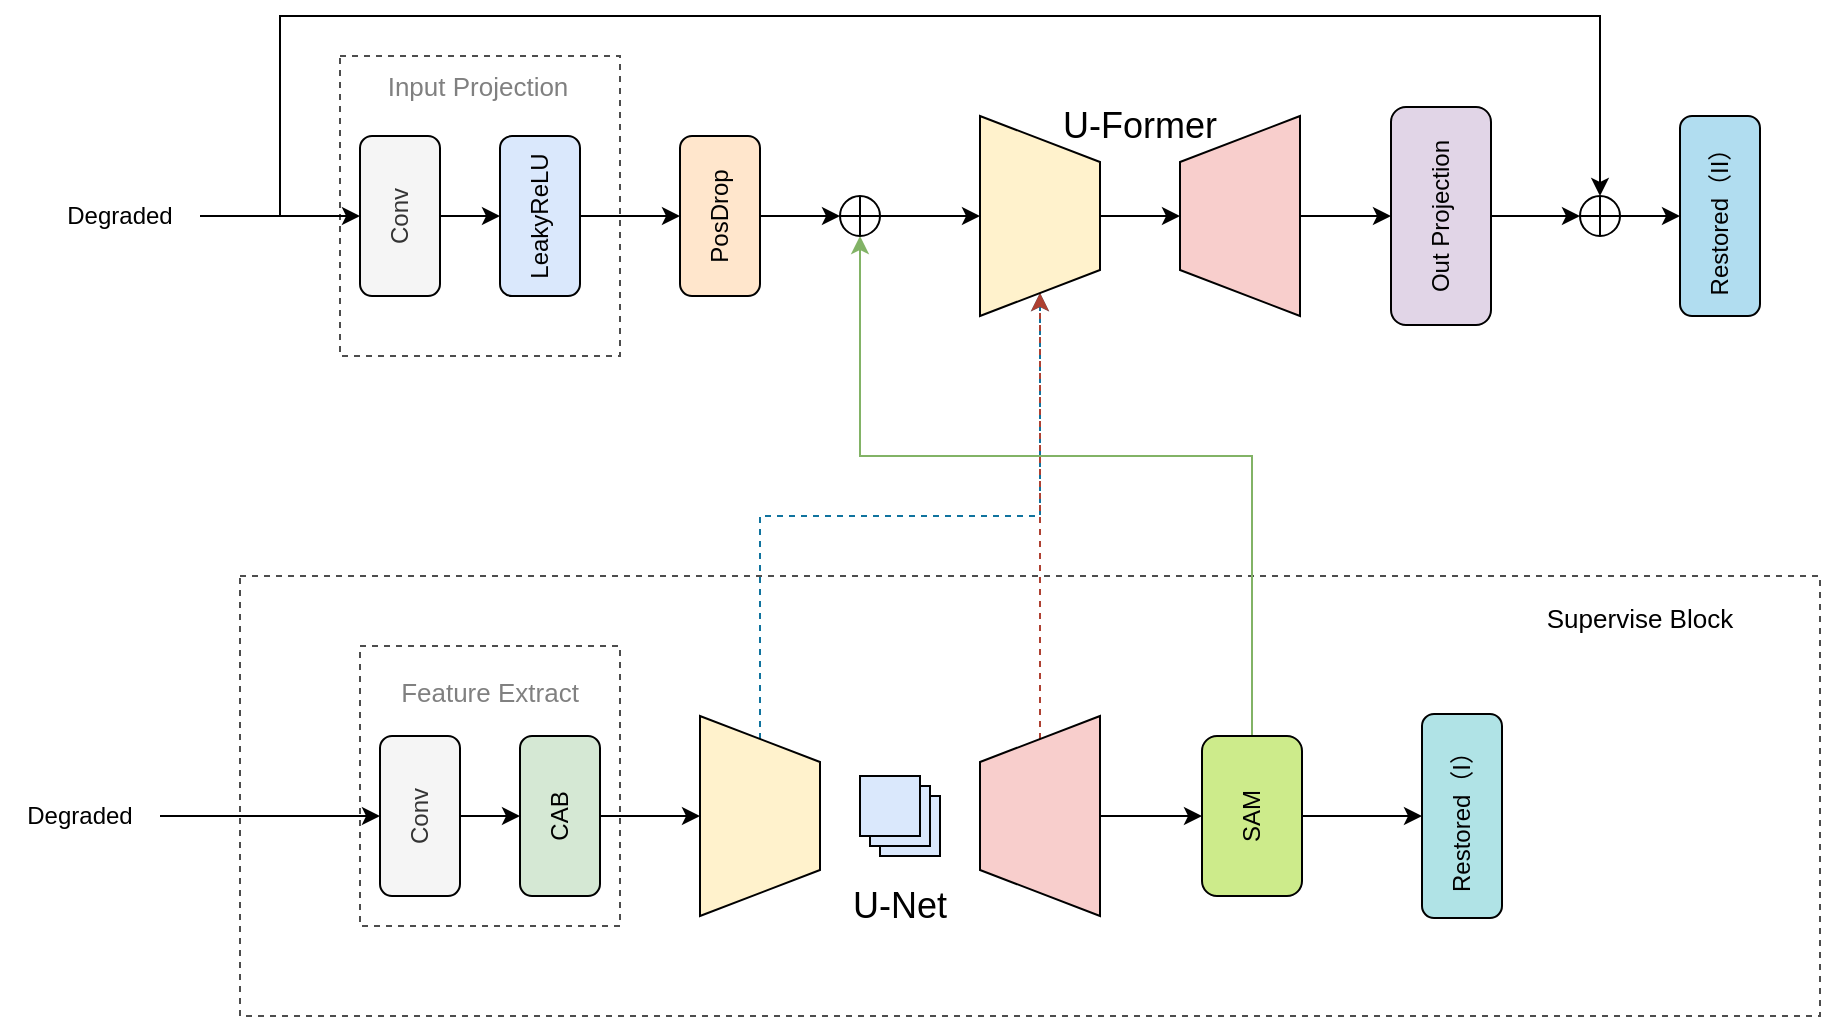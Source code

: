 <mxfile version="15.6.5" type="github">
  <diagram id="py5yeUaVm4n7BHrZ4ISx" name="第 1 页">
    <mxGraphModel dx="1865" dy="547" grid="1" gridSize="10" guides="1" tooltips="1" connect="1" arrows="1" fold="1" page="1" pageScale="1" pageWidth="827" pageHeight="1169" math="0" shadow="0">
      <root>
        <mxCell id="0" />
        <mxCell id="1" parent="0" />
        <mxCell id="ETKLxBbiwb28MDYgb0md-59" value="&lt;pre style=&quot;background-color: rgb(255 , 255 , 255) ; font-family: &amp;quot;jetbrains mono&amp;quot; , monospace ; font-size: 10px&quot;&gt;&lt;br&gt;&lt;/pre&gt;" style="rounded=0;whiteSpace=wrap;html=1;verticalAlign=top;fillColor=none;align=left;dashed=1;strokeColor=#4D4D4D;fontColor=default;" vertex="1" parent="1">
          <mxGeometry x="80" y="840" width="790" height="220" as="geometry" />
        </mxCell>
        <mxCell id="Ckwlon2BifFLdE8AZgkC-35" value="&lt;pre style=&quot;background-color: rgb(255 , 255 , 255) ; font-family: &amp;quot;jetbrains mono&amp;quot; , monospace ; font-size: 10px&quot;&gt;&lt;br&gt;&lt;/pre&gt;" style="rounded=0;whiteSpace=wrap;html=1;verticalAlign=top;fillColor=none;align=center;dashed=1;strokeColor=#4D4D4D;fontColor=default;" parent="1" vertex="1">
          <mxGeometry x="130" y="580" width="140" height="150" as="geometry" />
        </mxCell>
        <mxCell id="Ckwlon2BifFLdE8AZgkC-6" value="&lt;pre style=&quot;background-color: rgb(255 , 255 , 255) ; font-family: &amp;quot;jetbrains mono&amp;quot; , monospace ; font-size: 10px&quot;&gt;&lt;br&gt;&lt;/pre&gt;" style="rounded=0;whiteSpace=wrap;html=1;verticalAlign=top;fillColor=none;align=center;dashed=1;strokeColor=#4D4D4D;fontColor=#666666;" parent="1" vertex="1">
          <mxGeometry x="140" y="875" width="130" height="140" as="geometry" />
        </mxCell>
        <mxCell id="Ckwlon2BifFLdE8AZgkC-3" value="" style="edgeStyle=orthogonalEdgeStyle;rounded=0;orthogonalLoop=1;jettySize=auto;html=1;" parent="1" source="Ckwlon2BifFLdE8AZgkC-1" target="Ckwlon2BifFLdE8AZgkC-2" edge="1">
          <mxGeometry relative="1" as="geometry" />
        </mxCell>
        <mxCell id="Ckwlon2BifFLdE8AZgkC-1" value="Degraded" style="rounded=0;whiteSpace=wrap;html=1;fillColor=none;strokeColor=none;fontColor=default;" parent="1" vertex="1">
          <mxGeometry x="-40" y="940" width="80" height="40" as="geometry" />
        </mxCell>
        <mxCell id="Ckwlon2BifFLdE8AZgkC-5" style="edgeStyle=orthogonalEdgeStyle;rounded=0;orthogonalLoop=1;jettySize=auto;html=1;exitX=0.5;exitY=1;exitDx=0;exitDy=0;entryX=0.5;entryY=0;entryDx=0;entryDy=0;" parent="1" source="Ckwlon2BifFLdE8AZgkC-2" target="Ckwlon2BifFLdE8AZgkC-4" edge="1">
          <mxGeometry relative="1" as="geometry" />
        </mxCell>
        <mxCell id="Ckwlon2BifFLdE8AZgkC-2" value="Conv" style="rounded=1;whiteSpace=wrap;html=1;rotation=-90;verticalAlign=middle;fillColor=#f5f5f5;strokeColor=#000000;fontColor=#333333;" parent="1" vertex="1">
          <mxGeometry x="130" y="940" width="80" height="40" as="geometry" />
        </mxCell>
        <mxCell id="Ckwlon2BifFLdE8AZgkC-9" style="edgeStyle=orthogonalEdgeStyle;rounded=0;orthogonalLoop=1;jettySize=auto;html=1;exitX=0.5;exitY=1;exitDx=0;exitDy=0;entryX=0.5;entryY=0;entryDx=0;entryDy=0;" parent="1" source="Ckwlon2BifFLdE8AZgkC-4" target="Ckwlon2BifFLdE8AZgkC-7" edge="1">
          <mxGeometry relative="1" as="geometry" />
        </mxCell>
        <mxCell id="Ckwlon2BifFLdE8AZgkC-4" value="CAB" style="rounded=1;whiteSpace=wrap;html=1;rotation=-90;verticalAlign=middle;fillColor=#d5e8d4;strokeColor=#000000;fontColor=default;" parent="1" vertex="1">
          <mxGeometry x="200" y="940" width="80" height="40" as="geometry" />
        </mxCell>
        <mxCell id="Ckwlon2BifFLdE8AZgkC-26" style="edgeStyle=orthogonalEdgeStyle;rounded=0;orthogonalLoop=1;jettySize=auto;html=1;exitX=1;exitY=0.5;exitDx=0;exitDy=0;fontColor=#FF170F;dashed=1;fillColor=#b1ddf0;strokeColor=#10739e;" parent="1" source="Ckwlon2BifFLdE8AZgkC-7" target="Ckwlon2BifFLdE8AZgkC-21" edge="1">
          <mxGeometry relative="1" as="geometry">
            <Array as="points">
              <mxPoint x="340" y="810" />
              <mxPoint x="480" y="810" />
            </Array>
          </mxGeometry>
        </mxCell>
        <mxCell id="Ckwlon2BifFLdE8AZgkC-7" value="" style="verticalLabelPosition=middle;verticalAlign=middle;html=1;shape=trapezoid;perimeter=trapezoidPerimeter;whiteSpace=wrap;size=0.23;arcSize=10;flipV=1;labelPosition=center;align=center;rotation=-90;fillColor=#fff2cc;strokeColor=#000000;fontColor=default;" parent="1" vertex="1">
          <mxGeometry x="290" y="930" width="100" height="60" as="geometry" />
        </mxCell>
        <mxCell id="Ckwlon2BifFLdE8AZgkC-14" value="" style="edgeStyle=orthogonalEdgeStyle;rounded=0;orthogonalLoop=1;jettySize=auto;html=1;" parent="1" source="Ckwlon2BifFLdE8AZgkC-8" target="Ckwlon2BifFLdE8AZgkC-10" edge="1">
          <mxGeometry relative="1" as="geometry" />
        </mxCell>
        <mxCell id="Ckwlon2BifFLdE8AZgkC-25" style="edgeStyle=orthogonalEdgeStyle;rounded=0;orthogonalLoop=1;jettySize=auto;html=1;exitX=0;exitY=0.5;exitDx=0;exitDy=0;entryX=0;entryY=0.5;entryDx=0;entryDy=0;fontColor=#FF170F;dashed=1;fillColor=#fad9d5;strokeColor=#ae4132;" parent="1" source="Ckwlon2BifFLdE8AZgkC-8" target="Ckwlon2BifFLdE8AZgkC-21" edge="1">
          <mxGeometry relative="1" as="geometry" />
        </mxCell>
        <mxCell id="Ckwlon2BifFLdE8AZgkC-8" value="" style="verticalLabelPosition=middle;verticalAlign=middle;html=1;shape=trapezoid;perimeter=trapezoidPerimeter;whiteSpace=wrap;size=0.23;arcSize=10;flipV=1;labelPosition=center;align=center;rotation=90;fillColor=#f8cecc;strokeColor=#000000;fontColor=default;" parent="1" vertex="1">
          <mxGeometry x="430" y="930" width="100" height="60" as="geometry" />
        </mxCell>
        <mxCell id="Ckwlon2BifFLdE8AZgkC-13" value="" style="edgeStyle=orthogonalEdgeStyle;rounded=0;orthogonalLoop=1;jettySize=auto;html=1;" parent="1" source="Ckwlon2BifFLdE8AZgkC-10" target="Ckwlon2BifFLdE8AZgkC-12" edge="1">
          <mxGeometry relative="1" as="geometry" />
        </mxCell>
        <mxCell id="Ckwlon2BifFLdE8AZgkC-59" style="edgeStyle=orthogonalEdgeStyle;rounded=0;orthogonalLoop=1;jettySize=auto;html=1;exitX=1;exitY=0.5;exitDx=0;exitDy=0;entryX=0.5;entryY=1;entryDx=0;entryDy=0;fontColor=#FF170F;fillColor=#d5e8d4;strokeColor=#82b366;gradientColor=#97d077;" parent="1" source="Ckwlon2BifFLdE8AZgkC-10" target="Ckwlon2BifFLdE8AZgkC-56" edge="1">
          <mxGeometry relative="1" as="geometry">
            <Array as="points">
              <mxPoint x="586" y="780" />
              <mxPoint x="390" y="780" />
            </Array>
          </mxGeometry>
        </mxCell>
        <mxCell id="Ckwlon2BifFLdE8AZgkC-10" value="SAM" style="rounded=1;whiteSpace=wrap;html=1;rotation=-90;verticalAlign=middle;fillColor=#cdeb8b;strokeColor=#000000;fontColor=default;" parent="1" vertex="1">
          <mxGeometry x="546" y="935" width="80" height="50" as="geometry" />
        </mxCell>
        <mxCell id="Ckwlon2BifFLdE8AZgkC-12" value="Restored（I）" style="rounded=1;whiteSpace=wrap;html=1;rotation=-90;verticalAlign=middle;fillColor=#b0e3e6;strokeColor=#000000;fontColor=default;" parent="1" vertex="1">
          <mxGeometry x="640" y="940" width="102" height="40" as="geometry" />
        </mxCell>
        <mxCell id="Ckwlon2BifFLdE8AZgkC-15" value="" style="verticalLabelPosition=bottom;verticalAlign=top;html=1;shape=mxgraph.basic.layered_rect;dx=10;outlineConnect=0;fillColor=#dae8fc;strokeColor=#000000;fontColor=default;" parent="1" vertex="1">
          <mxGeometry x="390" y="940" width="40" height="40" as="geometry" />
        </mxCell>
        <mxCell id="Ckwlon2BifFLdE8AZgkC-18" value="&lt;h2&gt;&lt;span style=&quot;font-weight: normal&quot;&gt;U-Net&lt;/span&gt;&lt;/h2&gt;" style="text;html=1;strokeColor=none;fillColor=none;align=center;verticalAlign=middle;whiteSpace=wrap;rounded=0;fontColor=default;" parent="1" vertex="1">
          <mxGeometry x="360" y="990" width="100" height="30" as="geometry" />
        </mxCell>
        <mxCell id="Ckwlon2BifFLdE8AZgkC-20" value="&lt;h3&gt;&lt;font color=&quot;#808080&quot; style=&quot;font-weight: normal ; font-size: 13px&quot;&gt;Feature Extract&lt;/font&gt;&lt;/h3&gt;" style="text;html=1;strokeColor=none;fillColor=none;align=center;verticalAlign=middle;whiteSpace=wrap;rounded=0;fontColor=#FF170F;" parent="1" vertex="1">
          <mxGeometry x="140" y="888" width="130" height="20" as="geometry" />
        </mxCell>
        <mxCell id="Ckwlon2BifFLdE8AZgkC-24" value="" style="edgeStyle=orthogonalEdgeStyle;rounded=0;orthogonalLoop=1;jettySize=auto;html=1;fontColor=#FF170F;" parent="1" source="Ckwlon2BifFLdE8AZgkC-21" target="Ckwlon2BifFLdE8AZgkC-22" edge="1">
          <mxGeometry relative="1" as="geometry" />
        </mxCell>
        <mxCell id="Ckwlon2BifFLdE8AZgkC-21" value="" style="verticalLabelPosition=middle;verticalAlign=middle;html=1;shape=trapezoid;perimeter=trapezoidPerimeter;whiteSpace=wrap;size=0.23;arcSize=10;flipV=1;labelPosition=center;align=center;rotation=-90;fillColor=#fff2cc;strokeColor=#000000;fontColor=default;" parent="1" vertex="1">
          <mxGeometry x="430" y="630" width="100" height="60" as="geometry" />
        </mxCell>
        <mxCell id="Ckwlon2BifFLdE8AZgkC-66" value="" style="edgeStyle=orthogonalEdgeStyle;rounded=0;orthogonalLoop=1;jettySize=auto;html=1;fontColor=#FF170F;" parent="1" source="Ckwlon2BifFLdE8AZgkC-22" target="Ckwlon2BifFLdE8AZgkC-65" edge="1">
          <mxGeometry relative="1" as="geometry" />
        </mxCell>
        <mxCell id="Ckwlon2BifFLdE8AZgkC-22" value="" style="verticalLabelPosition=middle;verticalAlign=middle;html=1;shape=trapezoid;perimeter=trapezoidPerimeter;whiteSpace=wrap;size=0.23;arcSize=10;flipV=1;labelPosition=center;align=center;rotation=90;fillColor=#f8cecc;strokeColor=#000000;fontColor=default;" parent="1" vertex="1">
          <mxGeometry x="530" y="630" width="100" height="60" as="geometry" />
        </mxCell>
        <mxCell id="Ckwlon2BifFLdE8AZgkC-23" value="&lt;h2&gt;&lt;span style=&quot;font-weight: normal&quot;&gt;U-Former&lt;/span&gt;&lt;/h2&gt;" style="text;html=1;strokeColor=none;fillColor=none;align=center;verticalAlign=middle;whiteSpace=wrap;rounded=0;fontColor=default;" parent="1" vertex="1">
          <mxGeometry x="480" y="600" width="100" height="30" as="geometry" />
        </mxCell>
        <mxCell id="Ckwlon2BifFLdE8AZgkC-50" value="" style="edgeStyle=orthogonalEdgeStyle;rounded=0;orthogonalLoop=1;jettySize=auto;html=1;fontColor=#FF170F;strokeColor=default;labelBackgroundColor=default;" parent="1" source="Ckwlon2BifFLdE8AZgkC-28" target="Ckwlon2BifFLdE8AZgkC-33" edge="1">
          <mxGeometry relative="1" as="geometry" />
        </mxCell>
        <mxCell id="ETKLxBbiwb28MDYgb0md-58" style="edgeStyle=orthogonalEdgeStyle;rounded=0;orthogonalLoop=1;jettySize=auto;html=1;exitX=1;exitY=0.5;exitDx=0;exitDy=0;entryX=0.5;entryY=0;entryDx=0;entryDy=0;labelBackgroundColor=default;fontSize=13;fontColor=default;strokeColor=default;" edge="1" parent="1" target="ETKLxBbiwb28MDYgb0md-53">
          <mxGeometry relative="1" as="geometry">
            <mxPoint x="60" y="660" as="sourcePoint" />
            <Array as="points">
              <mxPoint x="100" y="660" />
              <mxPoint x="100" y="560" />
              <mxPoint x="760" y="560" />
            </Array>
          </mxGeometry>
        </mxCell>
        <mxCell id="Ckwlon2BifFLdE8AZgkC-28" value="Degraded" style="rounded=0;whiteSpace=wrap;html=1;fillColor=none;strokeColor=none;fontColor=default;" parent="1" vertex="1">
          <mxGeometry x="-20" y="640" width="80" height="40" as="geometry" />
        </mxCell>
        <mxCell id="Ckwlon2BifFLdE8AZgkC-32" style="edgeStyle=orthogonalEdgeStyle;rounded=0;orthogonalLoop=1;jettySize=auto;html=1;exitX=0.5;exitY=1;exitDx=0;exitDy=0;entryX=0.5;entryY=0;entryDx=0;entryDy=0;" parent="1" source="Ckwlon2BifFLdE8AZgkC-33" target="Ckwlon2BifFLdE8AZgkC-34" edge="1">
          <mxGeometry relative="1" as="geometry" />
        </mxCell>
        <mxCell id="Ckwlon2BifFLdE8AZgkC-33" value="Conv" style="rounded=1;whiteSpace=wrap;html=1;rotation=-90;verticalAlign=middle;fillColor=#f5f5f5;strokeColor=#000000;fontColor=#333333;" parent="1" vertex="1">
          <mxGeometry x="120" y="640" width="80" height="40" as="geometry" />
        </mxCell>
        <mxCell id="Ckwlon2BifFLdE8AZgkC-51" style="edgeStyle=orthogonalEdgeStyle;rounded=0;orthogonalLoop=1;jettySize=auto;html=1;exitX=0.5;exitY=1;exitDx=0;exitDy=0;entryX=0.5;entryY=0;entryDx=0;entryDy=0;fontColor=#FF170F;" parent="1" source="Ckwlon2BifFLdE8AZgkC-34" target="Ckwlon2BifFLdE8AZgkC-36" edge="1">
          <mxGeometry relative="1" as="geometry" />
        </mxCell>
        <mxCell id="Ckwlon2BifFLdE8AZgkC-34" value="LeakyReLU" style="rounded=1;whiteSpace=wrap;html=1;rotation=-90;verticalAlign=middle;fillColor=#dae8fc;strokeColor=#000000;fontColor=default;" parent="1" vertex="1">
          <mxGeometry x="190" y="640" width="80" height="40" as="geometry" />
        </mxCell>
        <mxCell id="Ckwlon2BifFLdE8AZgkC-57" value="" style="edgeStyle=orthogonalEdgeStyle;rounded=0;orthogonalLoop=1;jettySize=auto;html=1;fontColor=#FF170F;" parent="1" source="Ckwlon2BifFLdE8AZgkC-36" target="Ckwlon2BifFLdE8AZgkC-56" edge="1">
          <mxGeometry relative="1" as="geometry" />
        </mxCell>
        <mxCell id="Ckwlon2BifFLdE8AZgkC-36" value="PosDrop" style="rounded=1;whiteSpace=wrap;html=1;rotation=-90;verticalAlign=middle;fillColor=#ffe6cc;strokeColor=#000000;fontColor=default;" parent="1" vertex="1">
          <mxGeometry x="280" y="640" width="80" height="40" as="geometry" />
        </mxCell>
        <mxCell id="Ckwlon2BifFLdE8AZgkC-53" value="&lt;h3&gt;&lt;span style=&quot;font-weight: normal&quot;&gt;&lt;font color=&quot;#808080&quot; style=&quot;font-size: 13px&quot;&gt;Input Projection&lt;/font&gt;&lt;/span&gt;&lt;/h3&gt;" style="text;html=1;strokeColor=none;fillColor=none;align=center;verticalAlign=middle;whiteSpace=wrap;rounded=0;fontColor=#FF170F;" parent="1" vertex="1">
          <mxGeometry x="134" y="585" width="130" height="20" as="geometry" />
        </mxCell>
        <mxCell id="Ckwlon2BifFLdE8AZgkC-58" value="" style="edgeStyle=orthogonalEdgeStyle;rounded=0;orthogonalLoop=1;jettySize=auto;html=1;fontColor=#FF170F;" parent="1" source="Ckwlon2BifFLdE8AZgkC-56" target="Ckwlon2BifFLdE8AZgkC-21" edge="1">
          <mxGeometry relative="1" as="geometry" />
        </mxCell>
        <mxCell id="Ckwlon2BifFLdE8AZgkC-56" value="" style="shape=orEllipse;perimeter=ellipsePerimeter;whiteSpace=wrap;html=1;backgroundOutline=1;fontColor=#FF170F;strokeColor=#000000;align=center;verticalAlign=top;fillColor=default;" parent="1" vertex="1">
          <mxGeometry x="380" y="650" width="20" height="20" as="geometry" />
        </mxCell>
        <mxCell id="Ckwlon2BifFLdE8AZgkC-60" value="Restored（II）" style="rounded=1;whiteSpace=wrap;html=1;rotation=-90;verticalAlign=middle;fillColor=#b1ddf0;strokeColor=default;fontColor=default;labelBackgroundColor=none;" parent="1" vertex="1">
          <mxGeometry x="770" y="640" width="100" height="40" as="geometry" />
        </mxCell>
        <mxCell id="ETKLxBbiwb28MDYgb0md-56" style="edgeStyle=orthogonalEdgeStyle;rounded=0;orthogonalLoop=1;jettySize=auto;html=1;exitX=0.5;exitY=1;exitDx=0;exitDy=0;entryX=0;entryY=0.5;entryDx=0;entryDy=0;labelBackgroundColor=default;fontSize=13;fontColor=default;strokeColor=default;" edge="1" parent="1" source="Ckwlon2BifFLdE8AZgkC-65" target="ETKLxBbiwb28MDYgb0md-53">
          <mxGeometry relative="1" as="geometry" />
        </mxCell>
        <mxCell id="Ckwlon2BifFLdE8AZgkC-65" value="Out Projection" style="rounded=1;whiteSpace=wrap;html=1;rotation=-90;verticalAlign=middle;fillColor=#e1d5e7;strokeColor=#000000;fontColor=default;" parent="1" vertex="1">
          <mxGeometry x="626" y="635" width="109" height="50" as="geometry" />
        </mxCell>
        <mxCell id="ETKLxBbiwb28MDYgb0md-57" style="edgeStyle=orthogonalEdgeStyle;rounded=0;orthogonalLoop=1;jettySize=auto;html=1;exitX=1;exitY=0.5;exitDx=0;exitDy=0;labelBackgroundColor=default;fontSize=13;fontColor=default;strokeColor=default;" edge="1" parent="1" source="ETKLxBbiwb28MDYgb0md-53" target="Ckwlon2BifFLdE8AZgkC-60">
          <mxGeometry relative="1" as="geometry" />
        </mxCell>
        <mxCell id="ETKLxBbiwb28MDYgb0md-53" value="" style="shape=orEllipse;perimeter=ellipsePerimeter;whiteSpace=wrap;html=1;backgroundOutline=1;fontColor=default;strokeColor=default;align=center;verticalAlign=top;fillColor=default;labelBackgroundColor=default;" vertex="1" parent="1">
          <mxGeometry x="750" y="650" width="20" height="20" as="geometry" />
        </mxCell>
        <mxCell id="ETKLxBbiwb28MDYgb0md-60" value="Supervise Block" style="text;html=1;strokeColor=none;fillColor=none;align=center;verticalAlign=middle;whiteSpace=wrap;rounded=0;labelBackgroundColor=none;fontSize=13;fontColor=default;" vertex="1" parent="1">
          <mxGeometry x="720" y="850" width="120" height="22" as="geometry" />
        </mxCell>
      </root>
    </mxGraphModel>
  </diagram>
</mxfile>

